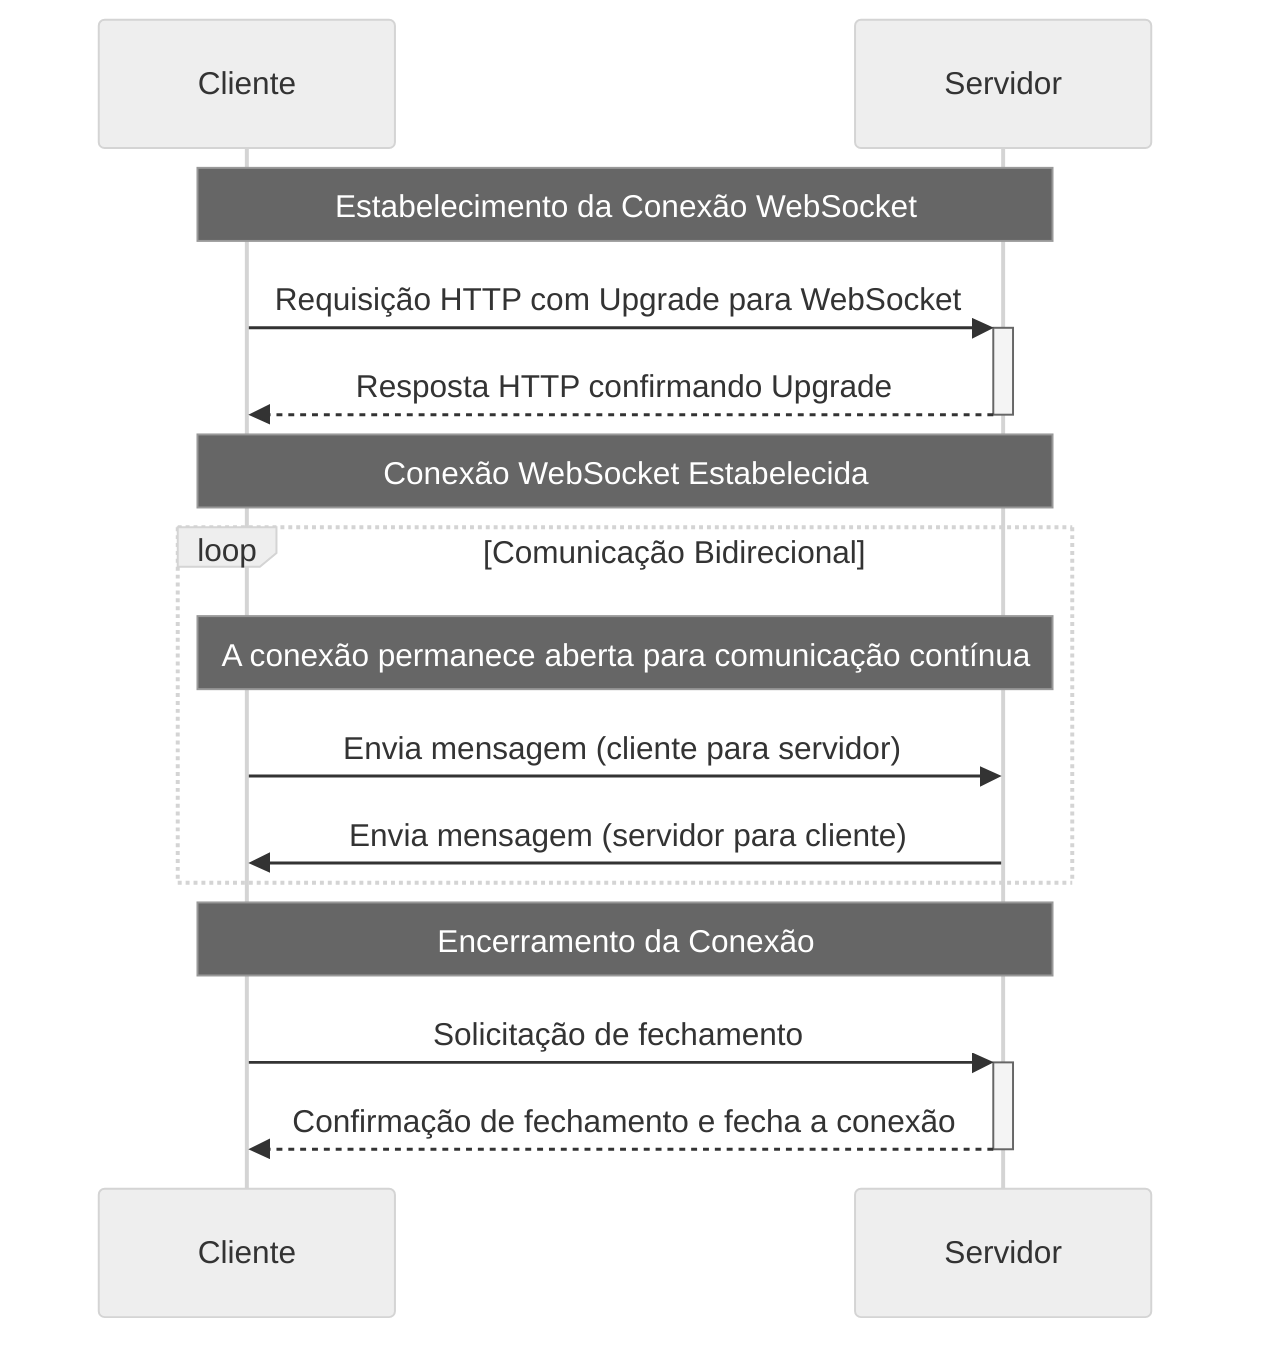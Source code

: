 %%{init: {'theme':'neutral'}}%%
sequenceDiagram
    participant Cliente
    participant Servidor

    Note over Cliente,Servidor: Estabelecimento da Conexão WebSocket
    Cliente->>+Servidor: Requisição HTTP com Upgrade para WebSocket
    Servidor-->>-Cliente: Resposta HTTP confirmando Upgrade

    Note over Cliente,Servidor: Conexão WebSocket Estabelecida

    loop Comunicação Bidirecional
        Note over Cliente,Servidor: A conexão permanece aberta para comunicação contínua
        Cliente->>Servidor: Envia mensagem (cliente para servidor)
        Servidor->>Cliente: Envia mensagem (servidor para cliente)
    end

    Note over Cliente,Servidor: Encerramento da Conexão
    Cliente->>+Servidor: Solicitação de fechamento
    Servidor-->>-Cliente: Confirmação de fechamento e fecha a conexão